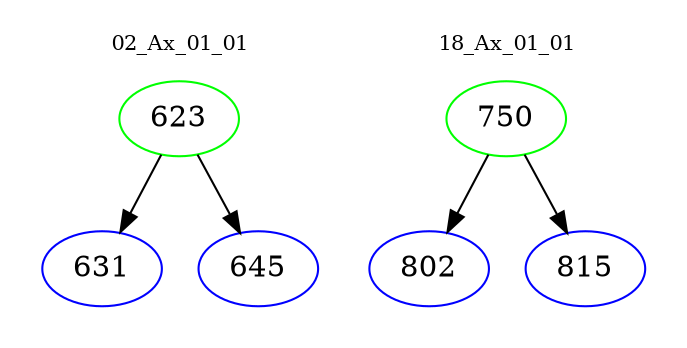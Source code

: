 digraph{
subgraph cluster_0 {
color = white
label = "02_Ax_01_01";
fontsize=10;
T0_623 [label="623", color="green"]
T0_623 -> T0_631 [color="black"]
T0_631 [label="631", color="blue"]
T0_623 -> T0_645 [color="black"]
T0_645 [label="645", color="blue"]
}
subgraph cluster_1 {
color = white
label = "18_Ax_01_01";
fontsize=10;
T1_750 [label="750", color="green"]
T1_750 -> T1_802 [color="black"]
T1_802 [label="802", color="blue"]
T1_750 -> T1_815 [color="black"]
T1_815 [label="815", color="blue"]
}
}
